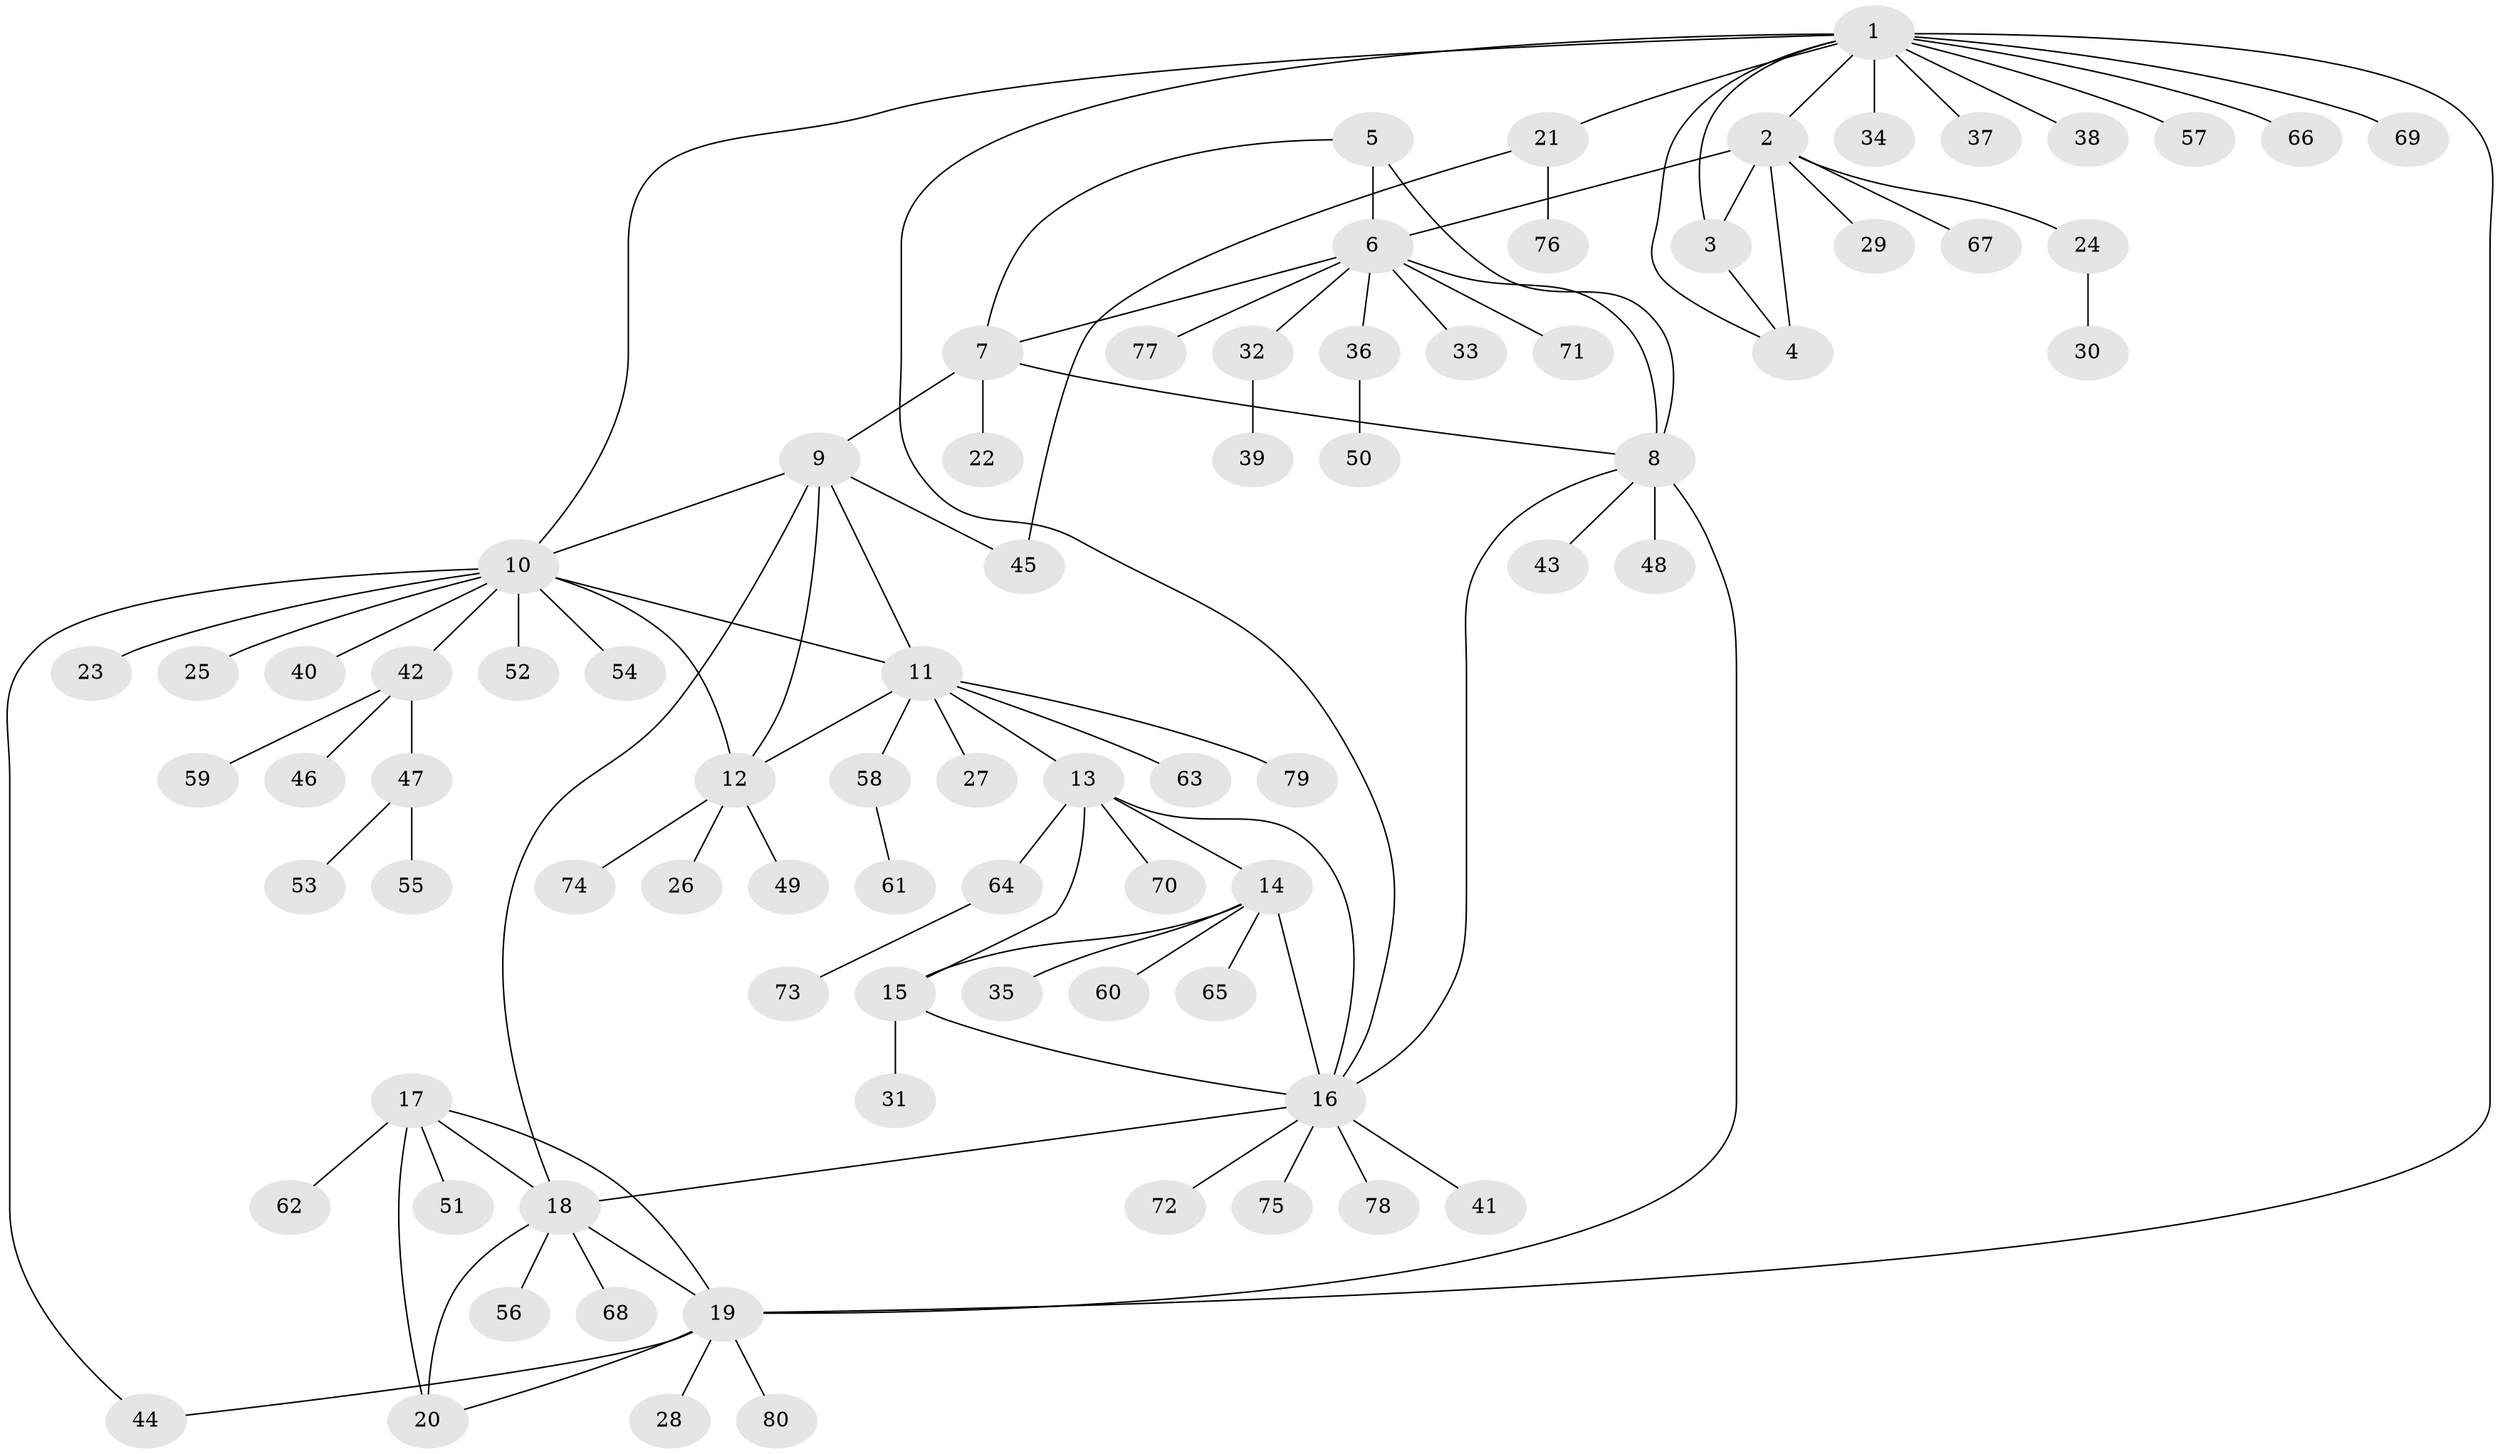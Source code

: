 // Generated by graph-tools (version 1.1) at 2025/37/03/09/25 02:37:29]
// undirected, 80 vertices, 102 edges
graph export_dot {
graph [start="1"]
  node [color=gray90,style=filled];
  1;
  2;
  3;
  4;
  5;
  6;
  7;
  8;
  9;
  10;
  11;
  12;
  13;
  14;
  15;
  16;
  17;
  18;
  19;
  20;
  21;
  22;
  23;
  24;
  25;
  26;
  27;
  28;
  29;
  30;
  31;
  32;
  33;
  34;
  35;
  36;
  37;
  38;
  39;
  40;
  41;
  42;
  43;
  44;
  45;
  46;
  47;
  48;
  49;
  50;
  51;
  52;
  53;
  54;
  55;
  56;
  57;
  58;
  59;
  60;
  61;
  62;
  63;
  64;
  65;
  66;
  67;
  68;
  69;
  70;
  71;
  72;
  73;
  74;
  75;
  76;
  77;
  78;
  79;
  80;
  1 -- 2;
  1 -- 3;
  1 -- 4;
  1 -- 10;
  1 -- 16;
  1 -- 19;
  1 -- 21;
  1 -- 34;
  1 -- 37;
  1 -- 38;
  1 -- 57;
  1 -- 66;
  1 -- 69;
  2 -- 3;
  2 -- 4;
  2 -- 6;
  2 -- 24;
  2 -- 29;
  2 -- 67;
  3 -- 4;
  5 -- 6;
  5 -- 7;
  5 -- 8;
  6 -- 7;
  6 -- 8;
  6 -- 32;
  6 -- 33;
  6 -- 36;
  6 -- 71;
  6 -- 77;
  7 -- 8;
  7 -- 9;
  7 -- 22;
  8 -- 16;
  8 -- 19;
  8 -- 43;
  8 -- 48;
  9 -- 10;
  9 -- 11;
  9 -- 12;
  9 -- 18;
  9 -- 45;
  10 -- 11;
  10 -- 12;
  10 -- 23;
  10 -- 25;
  10 -- 40;
  10 -- 42;
  10 -- 44;
  10 -- 52;
  10 -- 54;
  11 -- 12;
  11 -- 13;
  11 -- 27;
  11 -- 58;
  11 -- 63;
  11 -- 79;
  12 -- 26;
  12 -- 49;
  12 -- 74;
  13 -- 14;
  13 -- 15;
  13 -- 16;
  13 -- 64;
  13 -- 70;
  14 -- 15;
  14 -- 16;
  14 -- 35;
  14 -- 60;
  14 -- 65;
  15 -- 16;
  15 -- 31;
  16 -- 18;
  16 -- 41;
  16 -- 72;
  16 -- 75;
  16 -- 78;
  17 -- 18;
  17 -- 19;
  17 -- 20;
  17 -- 51;
  17 -- 62;
  18 -- 19;
  18 -- 20;
  18 -- 56;
  18 -- 68;
  19 -- 20;
  19 -- 28;
  19 -- 44;
  19 -- 80;
  21 -- 45;
  21 -- 76;
  24 -- 30;
  32 -- 39;
  36 -- 50;
  42 -- 46;
  42 -- 47;
  42 -- 59;
  47 -- 53;
  47 -- 55;
  58 -- 61;
  64 -- 73;
}
